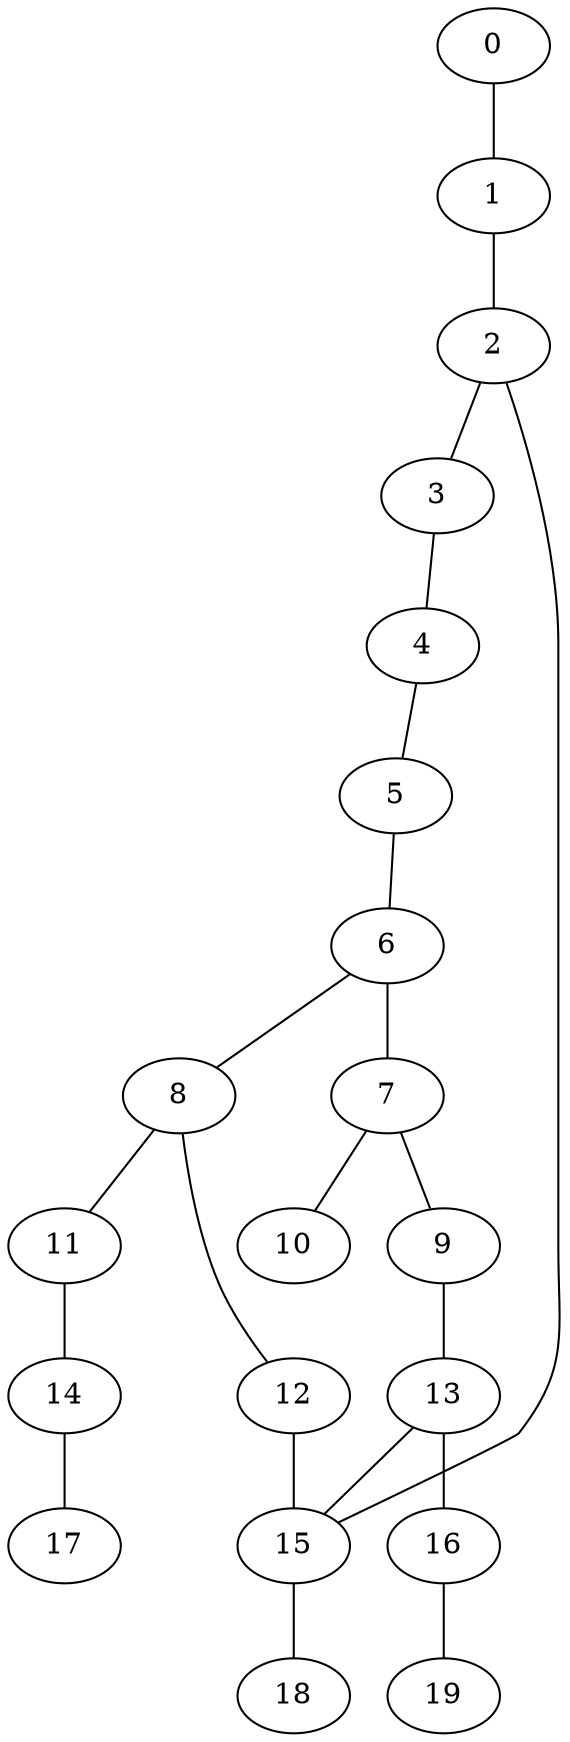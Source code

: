 
graph graphname {
    0 -- 1
1 -- 2
2 -- 3
2 -- 15
3 -- 4
4 -- 5
5 -- 6
6 -- 8
6 -- 7
7 -- 9
7 -- 10
8 -- 11
8 -- 12
9 -- 13
11 -- 14
12 -- 15
13 -- 16
13 -- 15
14 -- 17
15 -- 18
16 -- 19

}
